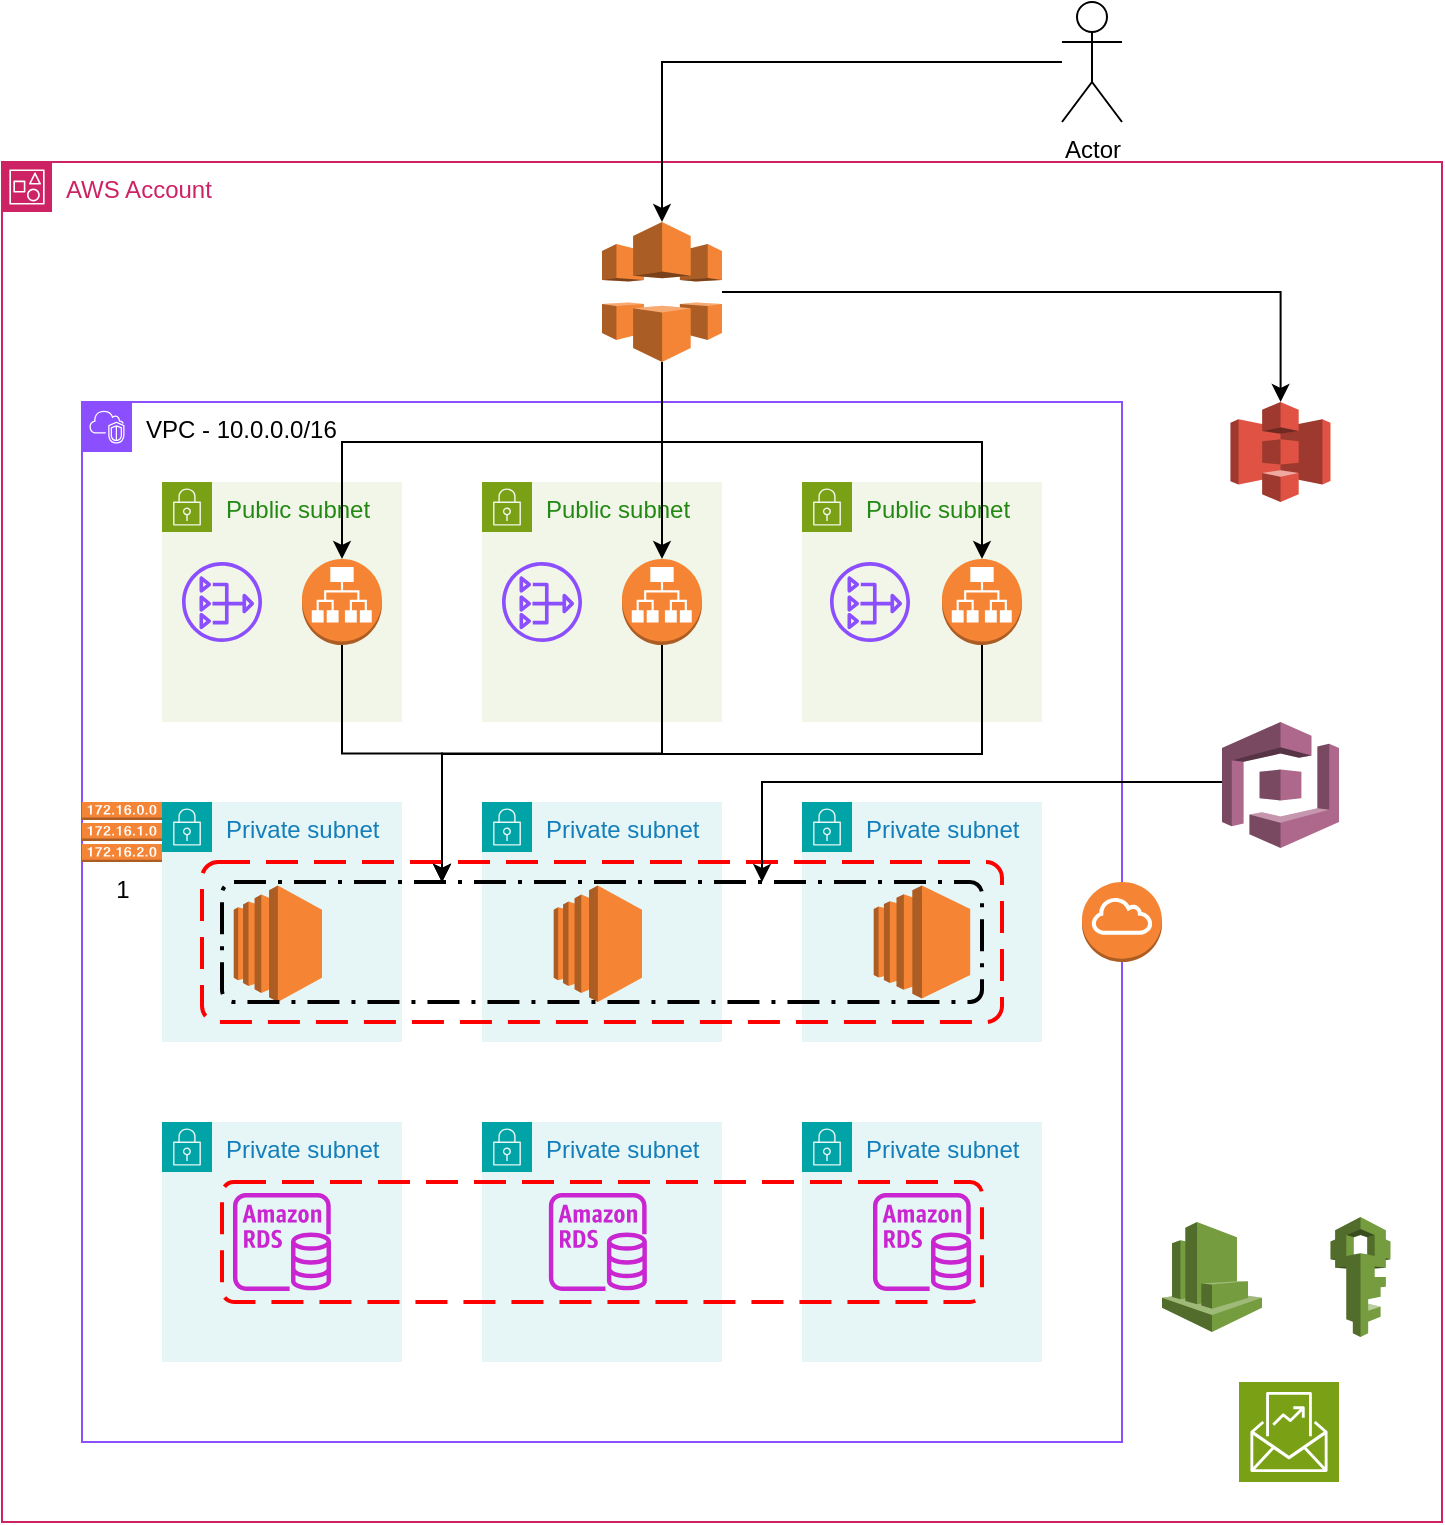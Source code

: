 <mxfile version="24.8.3">
  <diagram name="Página-1" id="ty8oQQZyWkyzLozmGAsy">
    <mxGraphModel grid="1" page="1" gridSize="10" guides="1" tooltips="1" connect="1" arrows="1" fold="1" pageScale="1" pageWidth="827" pageHeight="1169" math="0" shadow="0">
      <root>
        <mxCell id="0" />
        <mxCell id="1" parent="0" />
        <mxCell id="9Nv_gBv1O7w1vaAWKcTw-1" value="AWS Account" style="points=[[0,0],[0.25,0],[0.5,0],[0.75,0],[1,0],[1,0.25],[1,0.5],[1,0.75],[1,1],[0.75,1],[0.5,1],[0.25,1],[0,1],[0,0.75],[0,0.5],[0,0.25]];outlineConnect=0;gradientColor=none;html=1;whiteSpace=wrap;fontSize=12;fontStyle=0;container=1;pointerEvents=0;collapsible=0;recursiveResize=0;shape=mxgraph.aws4.group;grIcon=mxgraph.aws4.group_account;strokeColor=#CD2264;fillColor=none;verticalAlign=top;align=left;spacingLeft=30;fontColor=#CD2264;dashed=0;" vertex="1" parent="1">
          <mxGeometry x="40" y="160" width="720" height="680" as="geometry" />
        </mxCell>
        <mxCell id="9Nv_gBv1O7w1vaAWKcTw-2" value="&lt;font color=&quot;#000000&quot;&gt;VPC - 10.0.0.0/16&lt;/font&gt;" style="points=[[0,0],[0.25,0],[0.5,0],[0.75,0],[1,0],[1,0.25],[1,0.5],[1,0.75],[1,1],[0.75,1],[0.5,1],[0.25,1],[0,1],[0,0.75],[0,0.5],[0,0.25]];outlineConnect=0;gradientColor=none;html=1;whiteSpace=wrap;fontSize=12;fontStyle=0;container=1;pointerEvents=0;collapsible=0;recursiveResize=0;shape=mxgraph.aws4.group;grIcon=mxgraph.aws4.group_vpc2;strokeColor=#8C4FFF;fillColor=none;verticalAlign=top;align=left;spacingLeft=30;fontColor=#AAB7B8;dashed=0;" vertex="1" parent="9Nv_gBv1O7w1vaAWKcTw-1">
          <mxGeometry x="40" y="120" width="520" height="520" as="geometry" />
        </mxCell>
        <mxCell id="9Nv_gBv1O7w1vaAWKcTw-5" value="Public subnet" style="points=[[0,0],[0.25,0],[0.5,0],[0.75,0],[1,0],[1,0.25],[1,0.5],[1,0.75],[1,1],[0.75,1],[0.5,1],[0.25,1],[0,1],[0,0.75],[0,0.5],[0,0.25]];outlineConnect=0;gradientColor=none;html=1;whiteSpace=wrap;fontSize=12;fontStyle=0;container=1;pointerEvents=0;collapsible=0;recursiveResize=0;shape=mxgraph.aws4.group;grIcon=mxgraph.aws4.group_security_group;grStroke=0;strokeColor=#7AA116;fillColor=#F2F6E8;verticalAlign=top;align=left;spacingLeft=30;fontColor=#248814;dashed=0;" vertex="1" parent="9Nv_gBv1O7w1vaAWKcTw-2">
          <mxGeometry x="40" y="40" width="120" height="120" as="geometry" />
        </mxCell>
        <mxCell id="9Nv_gBv1O7w1vaAWKcTw-4" value="" style="sketch=0;outlineConnect=0;fontColor=#232F3E;gradientColor=none;fillColor=#8C4FFF;strokeColor=none;dashed=0;verticalLabelPosition=bottom;verticalAlign=top;align=center;html=1;fontSize=12;fontStyle=0;aspect=fixed;pointerEvents=1;shape=mxgraph.aws4.nat_gateway;" vertex="1" parent="9Nv_gBv1O7w1vaAWKcTw-5">
          <mxGeometry x="10" y="40" width="40" height="40" as="geometry" />
        </mxCell>
        <mxCell id="9Nv_gBv1O7w1vaAWKcTw-32" value="" style="outlineConnect=0;dashed=0;verticalLabelPosition=bottom;verticalAlign=top;align=center;html=1;shape=mxgraph.aws3.application_load_balancer;fillColor=#F58534;gradientColor=none;" vertex="1" parent="9Nv_gBv1O7w1vaAWKcTw-5">
          <mxGeometry x="70" y="38.5" width="40" height="43" as="geometry" />
        </mxCell>
        <mxCell id="9Nv_gBv1O7w1vaAWKcTw-6" value="Public subnet" style="points=[[0,0],[0.25,0],[0.5,0],[0.75,0],[1,0],[1,0.25],[1,0.5],[1,0.75],[1,1],[0.75,1],[0.5,1],[0.25,1],[0,1],[0,0.75],[0,0.5],[0,0.25]];outlineConnect=0;gradientColor=none;html=1;whiteSpace=wrap;fontSize=12;fontStyle=0;container=1;pointerEvents=0;collapsible=0;recursiveResize=0;shape=mxgraph.aws4.group;grIcon=mxgraph.aws4.group_security_group;grStroke=0;strokeColor=#7AA116;fillColor=#F2F6E8;verticalAlign=top;align=left;spacingLeft=30;fontColor=#248814;dashed=0;" vertex="1" parent="9Nv_gBv1O7w1vaAWKcTw-2">
          <mxGeometry x="200" y="40" width="120" height="120" as="geometry" />
        </mxCell>
        <mxCell id="9Nv_gBv1O7w1vaAWKcTw-8" value="" style="sketch=0;outlineConnect=0;fontColor=#232F3E;gradientColor=none;fillColor=#8C4FFF;strokeColor=none;dashed=0;verticalLabelPosition=bottom;verticalAlign=top;align=center;html=1;fontSize=12;fontStyle=0;aspect=fixed;pointerEvents=1;shape=mxgraph.aws4.nat_gateway;" vertex="1" parent="9Nv_gBv1O7w1vaAWKcTw-6">
          <mxGeometry x="10" y="40" width="40" height="40" as="geometry" />
        </mxCell>
        <mxCell id="9Nv_gBv1O7w1vaAWKcTw-33" value="" style="outlineConnect=0;dashed=0;verticalLabelPosition=bottom;verticalAlign=top;align=center;html=1;shape=mxgraph.aws3.application_load_balancer;fillColor=#F58534;gradientColor=none;" vertex="1" parent="9Nv_gBv1O7w1vaAWKcTw-6">
          <mxGeometry x="70" y="38.5" width="40" height="43" as="geometry" />
        </mxCell>
        <mxCell id="9Nv_gBv1O7w1vaAWKcTw-7" value="Public subnet" style="points=[[0,0],[0.25,0],[0.5,0],[0.75,0],[1,0],[1,0.25],[1,0.5],[1,0.75],[1,1],[0.75,1],[0.5,1],[0.25,1],[0,1],[0,0.75],[0,0.5],[0,0.25]];outlineConnect=0;gradientColor=none;html=1;whiteSpace=wrap;fontSize=12;fontStyle=0;container=1;pointerEvents=0;collapsible=0;recursiveResize=0;shape=mxgraph.aws4.group;grIcon=mxgraph.aws4.group_security_group;grStroke=0;strokeColor=#7AA116;fillColor=#F2F6E8;verticalAlign=top;align=left;spacingLeft=30;fontColor=#248814;dashed=0;" vertex="1" parent="9Nv_gBv1O7w1vaAWKcTw-2">
          <mxGeometry x="360" y="40" width="120" height="120" as="geometry" />
        </mxCell>
        <mxCell id="9Nv_gBv1O7w1vaAWKcTw-9" value="" style="sketch=0;outlineConnect=0;fontColor=#232F3E;gradientColor=none;fillColor=#8C4FFF;strokeColor=none;dashed=0;verticalLabelPosition=bottom;verticalAlign=top;align=center;html=1;fontSize=12;fontStyle=0;aspect=fixed;pointerEvents=1;shape=mxgraph.aws4.nat_gateway;" vertex="1" parent="9Nv_gBv1O7w1vaAWKcTw-7">
          <mxGeometry x="14" y="40" width="40" height="40" as="geometry" />
        </mxCell>
        <mxCell id="9Nv_gBv1O7w1vaAWKcTw-34" value="" style="outlineConnect=0;dashed=0;verticalLabelPosition=bottom;verticalAlign=top;align=center;html=1;shape=mxgraph.aws3.application_load_balancer;fillColor=#F58534;gradientColor=none;" vertex="1" parent="9Nv_gBv1O7w1vaAWKcTw-7">
          <mxGeometry x="70" y="38.5" width="40" height="43" as="geometry" />
        </mxCell>
        <mxCell id="9Nv_gBv1O7w1vaAWKcTw-10" value="Private subnet" style="points=[[0,0],[0.25,0],[0.5,0],[0.75,0],[1,0],[1,0.25],[1,0.5],[1,0.75],[1,1],[0.75,1],[0.5,1],[0.25,1],[0,1],[0,0.75],[0,0.5],[0,0.25]];outlineConnect=0;gradientColor=none;html=1;whiteSpace=wrap;fontSize=12;fontStyle=0;container=1;pointerEvents=0;collapsible=0;recursiveResize=0;shape=mxgraph.aws4.group;grIcon=mxgraph.aws4.group_security_group;grStroke=0;strokeColor=#00A4A6;fillColor=#E6F6F7;verticalAlign=top;align=left;spacingLeft=30;fontColor=#147EBA;dashed=0;" vertex="1" parent="9Nv_gBv1O7w1vaAWKcTw-2">
          <mxGeometry x="40" y="200" width="120" height="120" as="geometry" />
        </mxCell>
        <mxCell id="9Nv_gBv1O7w1vaAWKcTw-13" value="Private subnet" style="points=[[0,0],[0.25,0],[0.5,0],[0.75,0],[1,0],[1,0.25],[1,0.5],[1,0.75],[1,1],[0.75,1],[0.5,1],[0.25,1],[0,1],[0,0.75],[0,0.5],[0,0.25]];outlineConnect=0;gradientColor=none;html=1;whiteSpace=wrap;fontSize=12;fontStyle=0;container=1;pointerEvents=0;collapsible=0;recursiveResize=0;shape=mxgraph.aws4.group;grIcon=mxgraph.aws4.group_security_group;grStroke=0;strokeColor=#00A4A6;fillColor=#E6F6F7;verticalAlign=top;align=left;spacingLeft=30;fontColor=#147EBA;dashed=0;" vertex="1" parent="9Nv_gBv1O7w1vaAWKcTw-2">
          <mxGeometry x="200" y="200" width="120" height="120" as="geometry" />
        </mxCell>
        <mxCell id="9Nv_gBv1O7w1vaAWKcTw-14" value="Private subnet" style="points=[[0,0],[0.25,0],[0.5,0],[0.75,0],[1,0],[1,0.25],[1,0.5],[1,0.75],[1,1],[0.75,1],[0.5,1],[0.25,1],[0,1],[0,0.75],[0,0.5],[0,0.25]];outlineConnect=0;gradientColor=none;html=1;whiteSpace=wrap;fontSize=12;fontStyle=0;container=1;pointerEvents=0;collapsible=0;recursiveResize=0;shape=mxgraph.aws4.group;grIcon=mxgraph.aws4.group_security_group;grStroke=0;strokeColor=#00A4A6;fillColor=#E6F6F7;verticalAlign=top;align=left;spacingLeft=30;fontColor=#147EBA;dashed=0;" vertex="1" parent="9Nv_gBv1O7w1vaAWKcTw-2">
          <mxGeometry x="360" y="200" width="120" height="120" as="geometry" />
        </mxCell>
        <mxCell id="9Nv_gBv1O7w1vaAWKcTw-18" value="Private subnet" style="points=[[0,0],[0.25,0],[0.5,0],[0.75,0],[1,0],[1,0.25],[1,0.5],[1,0.75],[1,1],[0.75,1],[0.5,1],[0.25,1],[0,1],[0,0.75],[0,0.5],[0,0.25]];outlineConnect=0;gradientColor=none;html=1;whiteSpace=wrap;fontSize=12;fontStyle=0;container=1;pointerEvents=0;collapsible=0;recursiveResize=0;shape=mxgraph.aws4.group;grIcon=mxgraph.aws4.group_security_group;grStroke=0;strokeColor=#00A4A6;fillColor=#E6F6F7;verticalAlign=top;align=left;spacingLeft=30;fontColor=#147EBA;dashed=0;" vertex="1" parent="9Nv_gBv1O7w1vaAWKcTw-2">
          <mxGeometry x="39.99" y="360" width="120" height="120" as="geometry" />
        </mxCell>
        <mxCell id="9Nv_gBv1O7w1vaAWKcTw-24" value="" style="sketch=0;outlineConnect=0;fontColor=#232F3E;gradientColor=none;fillColor=#C925D1;strokeColor=none;dashed=0;verticalLabelPosition=bottom;verticalAlign=top;align=center;html=1;fontSize=12;fontStyle=0;aspect=fixed;pointerEvents=1;shape=mxgraph.aws4.rds_instance;" vertex="1" parent="9Nv_gBv1O7w1vaAWKcTw-18">
          <mxGeometry x="35.5" y="35.5" width="49" height="49" as="geometry" />
        </mxCell>
        <mxCell id="9Nv_gBv1O7w1vaAWKcTw-20" value="Private subnet" style="points=[[0,0],[0.25,0],[0.5,0],[0.75,0],[1,0],[1,0.25],[1,0.5],[1,0.75],[1,1],[0.75,1],[0.5,1],[0.25,1],[0,1],[0,0.75],[0,0.5],[0,0.25]];outlineConnect=0;gradientColor=none;html=1;whiteSpace=wrap;fontSize=12;fontStyle=0;container=1;pointerEvents=0;collapsible=0;recursiveResize=0;shape=mxgraph.aws4.group;grIcon=mxgraph.aws4.group_security_group;grStroke=0;strokeColor=#00A4A6;fillColor=#E6F6F7;verticalAlign=top;align=left;spacingLeft=30;fontColor=#147EBA;dashed=0;" vertex="1" parent="9Nv_gBv1O7w1vaAWKcTw-2">
          <mxGeometry x="199.99" y="360" width="120" height="120" as="geometry" />
        </mxCell>
        <mxCell id="9Nv_gBv1O7w1vaAWKcTw-25" value="" style="sketch=0;outlineConnect=0;fontColor=#232F3E;gradientColor=none;fillColor=#C925D1;strokeColor=none;dashed=0;verticalLabelPosition=bottom;verticalAlign=top;align=center;html=1;fontSize=12;fontStyle=0;aspect=fixed;pointerEvents=1;shape=mxgraph.aws4.rds_instance;" vertex="1" parent="9Nv_gBv1O7w1vaAWKcTw-20">
          <mxGeometry x="33.44" y="35.5" width="49" height="49" as="geometry" />
        </mxCell>
        <mxCell id="9Nv_gBv1O7w1vaAWKcTw-22" value="Private subnet" style="points=[[0,0],[0.25,0],[0.5,0],[0.75,0],[1,0],[1,0.25],[1,0.5],[1,0.75],[1,1],[0.75,1],[0.5,1],[0.25,1],[0,1],[0,0.75],[0,0.5],[0,0.25]];outlineConnect=0;gradientColor=none;html=1;whiteSpace=wrap;fontSize=12;fontStyle=0;container=1;pointerEvents=0;collapsible=0;recursiveResize=0;shape=mxgraph.aws4.group;grIcon=mxgraph.aws4.group_security_group;grStroke=0;strokeColor=#00A4A6;fillColor=#E6F6F7;verticalAlign=top;align=left;spacingLeft=30;fontColor=#147EBA;dashed=0;" vertex="1" parent="9Nv_gBv1O7w1vaAWKcTw-2">
          <mxGeometry x="359.99" y="360" width="120" height="120" as="geometry" />
        </mxCell>
        <mxCell id="9Nv_gBv1O7w1vaAWKcTw-26" value="" style="sketch=0;outlineConnect=0;fontColor=#232F3E;gradientColor=none;fillColor=#C925D1;strokeColor=none;dashed=0;verticalLabelPosition=bottom;verticalAlign=top;align=center;html=1;fontSize=12;fontStyle=0;aspect=fixed;pointerEvents=1;shape=mxgraph.aws4.rds_instance;" vertex="1" parent="9Nv_gBv1O7w1vaAWKcTw-22">
          <mxGeometry x="35.5" y="35.5" width="49" height="49" as="geometry" />
        </mxCell>
        <mxCell id="9Nv_gBv1O7w1vaAWKcTw-15" value="" style="outlineConnect=0;dashed=0;verticalLabelPosition=bottom;verticalAlign=top;align=center;html=1;shape=mxgraph.aws3.ec2;fillColor=#F58534;gradientColor=none;" vertex="1" parent="9Nv_gBv1O7w1vaAWKcTw-2">
          <mxGeometry x="75.87" y="241.75" width="44.12" height="58.25" as="geometry" />
        </mxCell>
        <mxCell id="9Nv_gBv1O7w1vaAWKcTw-16" value="" style="outlineConnect=0;dashed=0;verticalLabelPosition=bottom;verticalAlign=top;align=center;html=1;shape=mxgraph.aws3.ec2;fillColor=#F58534;gradientColor=none;" vertex="1" parent="9Nv_gBv1O7w1vaAWKcTw-2">
          <mxGeometry x="235.86" y="241.75" width="44.13" height="58.25" as="geometry" />
        </mxCell>
        <mxCell id="9Nv_gBv1O7w1vaAWKcTw-17" value="" style="outlineConnect=0;dashed=0;verticalLabelPosition=bottom;verticalAlign=top;align=center;html=1;shape=mxgraph.aws3.ec2;fillColor=#F58534;gradientColor=none;" vertex="1" parent="9Nv_gBv1O7w1vaAWKcTw-2">
          <mxGeometry x="395.86" y="241.75" width="48.25" height="56.5" as="geometry" />
        </mxCell>
        <mxCell id="9Nv_gBv1O7w1vaAWKcTw-27" value="" style="rounded=1;arcSize=10;dashed=1;fillColor=none;gradientColor=none;dashPattern=8 3 1 3;strokeWidth=2;" vertex="1" parent="9Nv_gBv1O7w1vaAWKcTw-2">
          <mxGeometry x="70" y="240" width="380" height="60" as="geometry" />
        </mxCell>
        <mxCell id="9Nv_gBv1O7w1vaAWKcTw-28" value="1" style="outlineConnect=0;dashed=0;verticalLabelPosition=bottom;verticalAlign=top;align=center;html=1;shape=mxgraph.aws3.route_table;fillColor=#F58536;gradientColor=none;" vertex="1" parent="9Nv_gBv1O7w1vaAWKcTw-2">
          <mxGeometry y="200" width="40" height="30" as="geometry" />
        </mxCell>
        <mxCell id="9Nv_gBv1O7w1vaAWKcTw-43" value="" style="rounded=1;arcSize=10;dashed=1;strokeColor=#ff0000;fillColor=none;gradientColor=none;dashPattern=8 4;strokeWidth=2;" vertex="1" parent="9Nv_gBv1O7w1vaAWKcTw-2">
          <mxGeometry x="60" y="230" width="400" height="80" as="geometry" />
        </mxCell>
        <mxCell id="9Nv_gBv1O7w1vaAWKcTw-58" value="" style="edgeStyle=orthogonalEdgeStyle;rounded=0;orthogonalLoop=1;jettySize=auto;html=1;entryX=0.3;entryY=0.125;entryDx=0;entryDy=0;entryPerimeter=0;" edge="1" parent="9Nv_gBv1O7w1vaAWKcTw-2" source="9Nv_gBv1O7w1vaAWKcTw-33" target="9Nv_gBv1O7w1vaAWKcTw-43">
          <mxGeometry relative="1" as="geometry">
            <mxPoint x="180" y="180" as="targetPoint" />
          </mxGeometry>
        </mxCell>
        <mxCell id="9Nv_gBv1O7w1vaAWKcTw-59" value="" style="edgeStyle=orthogonalEdgeStyle;rounded=0;orthogonalLoop=1;jettySize=auto;html=1;entryX=0.3;entryY=0.125;entryDx=0;entryDy=0;entryPerimeter=0;" edge="1" parent="9Nv_gBv1O7w1vaAWKcTw-2" source="9Nv_gBv1O7w1vaAWKcTw-32" target="9Nv_gBv1O7w1vaAWKcTw-43">
          <mxGeometry relative="1" as="geometry" />
        </mxCell>
        <mxCell id="9Nv_gBv1O7w1vaAWKcTw-64" value="" style="edgeStyle=orthogonalEdgeStyle;rounded=0;orthogonalLoop=1;jettySize=auto;html=1;" edge="1" parent="9Nv_gBv1O7w1vaAWKcTw-2" source="9Nv_gBv1O7w1vaAWKcTw-34">
          <mxGeometry relative="1" as="geometry">
            <mxPoint x="180" y="240" as="targetPoint" />
            <Array as="points">
              <mxPoint x="450" y="176" />
            </Array>
          </mxGeometry>
        </mxCell>
        <mxCell id="9Nv_gBv1O7w1vaAWKcTw-3" value="" style="outlineConnect=0;dashed=0;verticalLabelPosition=bottom;verticalAlign=top;align=center;html=1;shape=mxgraph.aws3.internet_gateway;fillColor=#F58534;gradientColor=none;" vertex="1" parent="9Nv_gBv1O7w1vaAWKcTw-1">
          <mxGeometry x="540" y="360" width="40" height="40" as="geometry" />
        </mxCell>
        <mxCell id="9Nv_gBv1O7w1vaAWKcTw-29" value="" style="outlineConnect=0;dashed=0;verticalLabelPosition=bottom;verticalAlign=top;align=center;html=1;shape=mxgraph.aws3.s3;fillColor=#E05243;gradientColor=none;" vertex="1" parent="9Nv_gBv1O7w1vaAWKcTw-1">
          <mxGeometry x="614.25" y="120" width="50" height="50" as="geometry" />
        </mxCell>
        <mxCell id="9Nv_gBv1O7w1vaAWKcTw-46" value="" style="edgeStyle=orthogonalEdgeStyle;rounded=0;orthogonalLoop=1;jettySize=auto;html=1;" edge="1" parent="9Nv_gBv1O7w1vaAWKcTw-1" source="9Nv_gBv1O7w1vaAWKcTw-30" target="9Nv_gBv1O7w1vaAWKcTw-29">
          <mxGeometry relative="1" as="geometry" />
        </mxCell>
        <mxCell id="9Nv_gBv1O7w1vaAWKcTw-52" value="" style="edgeStyle=orthogonalEdgeStyle;rounded=0;orthogonalLoop=1;jettySize=auto;html=1;exitX=0.5;exitY=1;exitDx=0;exitDy=0;exitPerimeter=0;" edge="1" parent="9Nv_gBv1O7w1vaAWKcTw-1" source="9Nv_gBv1O7w1vaAWKcTw-30" target="9Nv_gBv1O7w1vaAWKcTw-33">
          <mxGeometry relative="1" as="geometry">
            <Array as="points">
              <mxPoint x="330" y="120" />
              <mxPoint x="330" y="120" />
            </Array>
          </mxGeometry>
        </mxCell>
        <mxCell id="9Nv_gBv1O7w1vaAWKcTw-30" value="" style="outlineConnect=0;dashed=0;verticalLabelPosition=bottom;verticalAlign=top;align=center;html=1;shape=mxgraph.aws3.cloudfront;fillColor=#F58536;gradientColor=none;" vertex="1" parent="9Nv_gBv1O7w1vaAWKcTw-1">
          <mxGeometry x="300" y="30" width="60" height="70" as="geometry" />
        </mxCell>
        <mxCell id="9Nv_gBv1O7w1vaAWKcTw-35" value="" style="outlineConnect=0;dashed=0;verticalLabelPosition=bottom;verticalAlign=top;align=center;html=1;shape=mxgraph.aws3.iam;fillColor=#759C3E;gradientColor=none;" vertex="1" parent="9Nv_gBv1O7w1vaAWKcTw-1">
          <mxGeometry x="664.25" y="527.5" width="30" height="60" as="geometry" />
        </mxCell>
        <mxCell id="9Nv_gBv1O7w1vaAWKcTw-66" value="" style="edgeStyle=orthogonalEdgeStyle;rounded=0;orthogonalLoop=1;jettySize=auto;html=1;entryX=0.7;entryY=0.125;entryDx=0;entryDy=0;entryPerimeter=0;" edge="1" parent="9Nv_gBv1O7w1vaAWKcTw-1" source="9Nv_gBv1O7w1vaAWKcTw-36" target="9Nv_gBv1O7w1vaAWKcTw-43">
          <mxGeometry relative="1" as="geometry">
            <Array as="points">
              <mxPoint x="380" y="310" />
            </Array>
          </mxGeometry>
        </mxCell>
        <mxCell id="9Nv_gBv1O7w1vaAWKcTw-36" value="" style="outlineConnect=0;dashed=0;verticalLabelPosition=bottom;verticalAlign=top;align=center;html=1;shape=mxgraph.aws3.cognito;fillColor=#AD688B;gradientColor=none;" vertex="1" parent="9Nv_gBv1O7w1vaAWKcTw-1">
          <mxGeometry x="610" y="280" width="58.5" height="63" as="geometry" />
        </mxCell>
        <mxCell id="9Nv_gBv1O7w1vaAWKcTw-37" value="" style="outlineConnect=0;dashed=0;verticalLabelPosition=bottom;verticalAlign=top;align=center;html=1;shape=mxgraph.aws3.cloudwatch;fillColor=#759C3E;gradientColor=none;" vertex="1" parent="9Nv_gBv1O7w1vaAWKcTw-1">
          <mxGeometry x="580" y="530" width="50" height="55" as="geometry" />
        </mxCell>
        <mxCell id="9Nv_gBv1O7w1vaAWKcTw-38" value="" style="sketch=0;points=[[0,0,0],[0.25,0,0],[0.5,0,0],[0.75,0,0],[1,0,0],[0,1,0],[0.25,1,0],[0.5,1,0],[0.75,1,0],[1,1,0],[0,0.25,0],[0,0.5,0],[0,0.75,0],[1,0.25,0],[1,0.5,0],[1,0.75,0]];outlineConnect=0;fontColor=#232F3E;fillColor=#7AA116;strokeColor=#ffffff;dashed=0;verticalLabelPosition=bottom;verticalAlign=top;align=center;html=1;fontSize=12;fontStyle=0;aspect=fixed;shape=mxgraph.aws4.resourceIcon;resIcon=mxgraph.aws4.budgets_2;" vertex="1" parent="9Nv_gBv1O7w1vaAWKcTw-1">
          <mxGeometry x="618.5" y="610" width="50" height="50" as="geometry" />
        </mxCell>
        <mxCell id="9Nv_gBv1O7w1vaAWKcTw-53" value="" style="edgeStyle=orthogonalEdgeStyle;rounded=0;orthogonalLoop=1;jettySize=auto;html=1;exitX=0.5;exitY=1;exitDx=0;exitDy=0;exitPerimeter=0;" edge="1" parent="9Nv_gBv1O7w1vaAWKcTw-1" source="9Nv_gBv1O7w1vaAWKcTw-30" target="9Nv_gBv1O7w1vaAWKcTw-34">
          <mxGeometry relative="1" as="geometry">
            <mxPoint x="300" y="110" as="sourcePoint" />
            <mxPoint x="340" y="209" as="targetPoint" />
            <Array as="points">
              <mxPoint x="330" y="140" />
              <mxPoint x="490" y="140" />
            </Array>
          </mxGeometry>
        </mxCell>
        <mxCell id="9Nv_gBv1O7w1vaAWKcTw-54" value="" style="edgeStyle=orthogonalEdgeStyle;rounded=0;orthogonalLoop=1;jettySize=auto;html=1;entryX=0.5;entryY=0;entryDx=0;entryDy=0;entryPerimeter=0;" edge="1" parent="9Nv_gBv1O7w1vaAWKcTw-1" source="9Nv_gBv1O7w1vaAWKcTw-30" target="9Nv_gBv1O7w1vaAWKcTw-32">
          <mxGeometry relative="1" as="geometry">
            <mxPoint x="300" y="110" as="sourcePoint" />
            <mxPoint x="500" y="209" as="targetPoint" />
            <Array as="points">
              <mxPoint x="330" y="140" />
              <mxPoint x="170" y="140" />
            </Array>
          </mxGeometry>
        </mxCell>
        <mxCell id="9Nv_gBv1O7w1vaAWKcTw-42" value="" style="edgeStyle=orthogonalEdgeStyle;rounded=0;orthogonalLoop=1;jettySize=auto;html=1;" edge="1" parent="1" source="9Nv_gBv1O7w1vaAWKcTw-31" target="9Nv_gBv1O7w1vaAWKcTw-30">
          <mxGeometry relative="1" as="geometry" />
        </mxCell>
        <mxCell id="9Nv_gBv1O7w1vaAWKcTw-31" value="Actor" style="shape=umlActor;verticalLabelPosition=bottom;verticalAlign=top;html=1;outlineConnect=0;" vertex="1" parent="1">
          <mxGeometry x="570" y="80" width="30" height="60" as="geometry" />
        </mxCell>
        <mxCell id="9Nv_gBv1O7w1vaAWKcTw-50" value="" style="rounded=1;arcSize=10;dashed=1;strokeColor=#ff0000;fillColor=none;gradientColor=none;dashPattern=8 4;strokeWidth=2;" vertex="1" parent="1">
          <mxGeometry x="150" y="670" width="380" height="60" as="geometry" />
        </mxCell>
      </root>
    </mxGraphModel>
  </diagram>
</mxfile>

